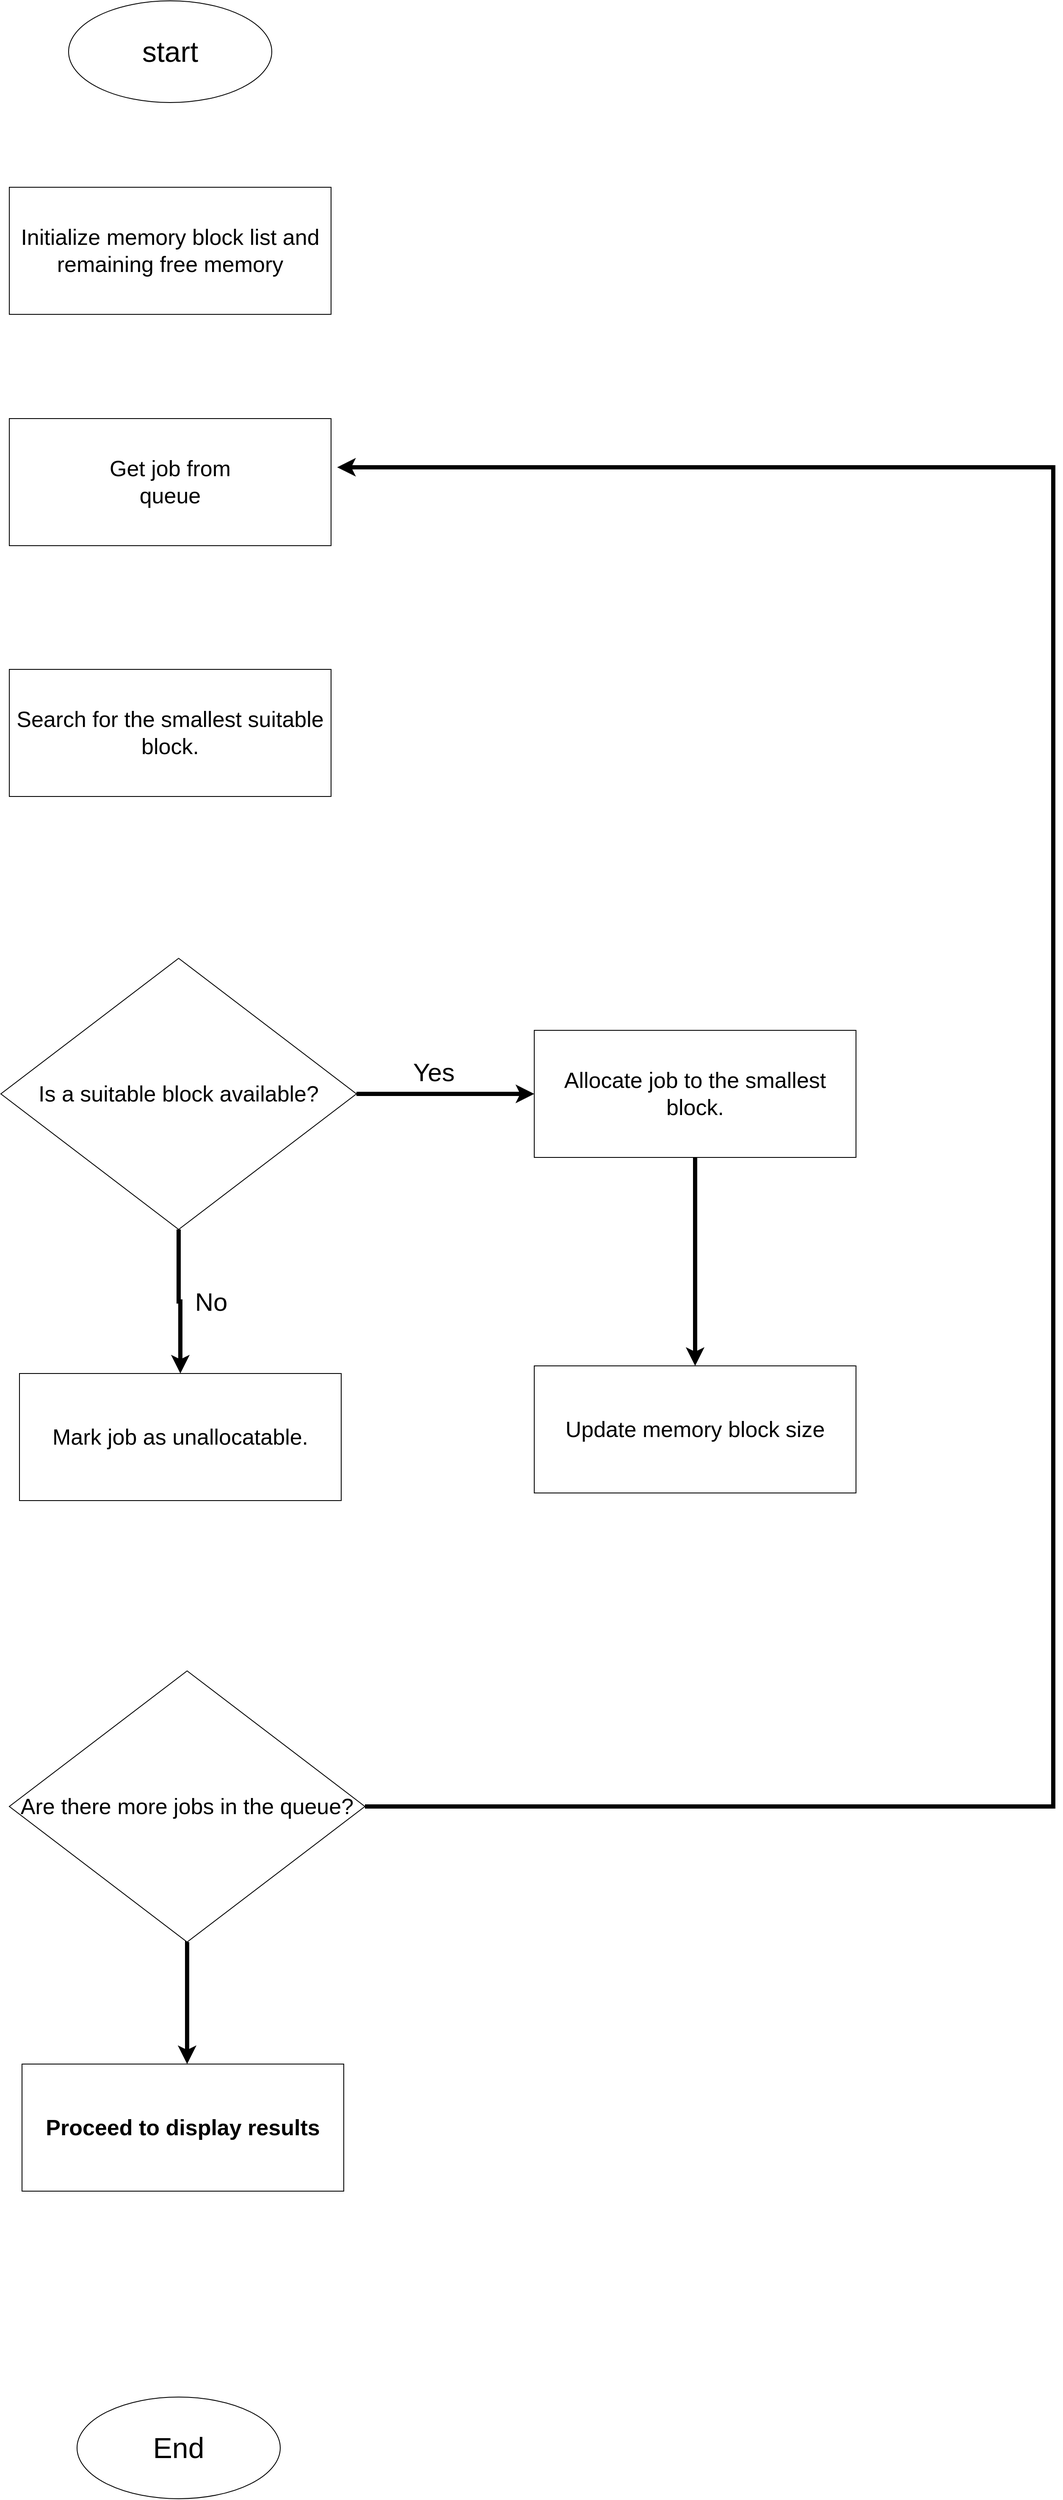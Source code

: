 <mxfile version="25.0.3">
  <diagram name="Page-1" id="w2s6EJMtueL3KT_GQZpF">
    <mxGraphModel dx="789" dy="422" grid="0" gridSize="10" guides="1" tooltips="1" connect="1" arrows="1" fold="1" page="1" pageScale="1" pageWidth="3937" pageHeight="7874" math="0" shadow="0">
      <root>
        <mxCell id="0" />
        <mxCell id="1" parent="0" />
        <mxCell id="GVcUrMLa3Asdd-cFUx20-1" value="&lt;font style=&quot;font-size: 34px;&quot;&gt;start&lt;/font&gt;" style="ellipse;whiteSpace=wrap;html=1;" parent="1" vertex="1">
          <mxGeometry x="600" y="130" width="240" height="120" as="geometry" />
        </mxCell>
        <mxCell id="GVcUrMLa3Asdd-cFUx20-2" value="&lt;font style=&quot;font-size: 26px;&quot;&gt;Initialize memory block list and remaining free memory&lt;/font&gt;" style="rounded=0;whiteSpace=wrap;html=1;" parent="1" vertex="1">
          <mxGeometry x="530" y="350" width="380" height="150" as="geometry" />
        </mxCell>
        <mxCell id="GVcUrMLa3Asdd-cFUx20-4" value="&lt;span style=&quot;font-size: 26px;&quot;&gt;Get job from&lt;/span&gt;&lt;div&gt;&lt;span style=&quot;font-size: 26px;&quot;&gt;queue&lt;/span&gt;&lt;/div&gt;" style="rounded=0;whiteSpace=wrap;html=1;" parent="1" vertex="1">
          <mxGeometry x="530" y="623" width="380" height="150" as="geometry" />
        </mxCell>
        <mxCell id="GVcUrMLa3Asdd-cFUx20-5" value="&lt;div&gt;&lt;font style=&quot;font-size: 26px;&quot;&gt;Search for the smallest suitable block.&lt;/font&gt;&lt;br&gt;&lt;/div&gt;" style="rounded=0;whiteSpace=wrap;html=1;" parent="1" vertex="1">
          <mxGeometry x="530" y="919" width="380" height="150" as="geometry" />
        </mxCell>
        <mxCell id="GVcUrMLa3Asdd-cFUx20-15" style="edgeStyle=orthogonalEdgeStyle;rounded=0;orthogonalLoop=1;jettySize=auto;html=1;entryX=0;entryY=0.5;entryDx=0;entryDy=0;strokeWidth=5;" parent="1" source="GVcUrMLa3Asdd-cFUx20-6" target="GVcUrMLa3Asdd-cFUx20-7" edge="1">
          <mxGeometry relative="1" as="geometry" />
        </mxCell>
        <mxCell id="GVcUrMLa3Asdd-cFUx20-18" style="edgeStyle=orthogonalEdgeStyle;rounded=0;orthogonalLoop=1;jettySize=auto;html=1;strokeWidth=5;" parent="1" source="GVcUrMLa3Asdd-cFUx20-6" target="GVcUrMLa3Asdd-cFUx20-9" edge="1">
          <mxGeometry relative="1" as="geometry" />
        </mxCell>
        <mxCell id="GVcUrMLa3Asdd-cFUx20-6" value="&lt;font style=&quot;font-size: 26px;&quot;&gt;Is a suitable block available?&lt;/font&gt;" style="rhombus;whiteSpace=wrap;html=1;" parent="1" vertex="1">
          <mxGeometry x="520" y="1260" width="420" height="320" as="geometry" />
        </mxCell>
        <mxCell id="GVcUrMLa3Asdd-cFUx20-16" style="edgeStyle=orthogonalEdgeStyle;rounded=0;orthogonalLoop=1;jettySize=auto;html=1;entryX=0.5;entryY=0;entryDx=0;entryDy=0;strokeWidth=5;" parent="1" source="GVcUrMLa3Asdd-cFUx20-7" target="GVcUrMLa3Asdd-cFUx20-8" edge="1">
          <mxGeometry relative="1" as="geometry" />
        </mxCell>
        <mxCell id="GVcUrMLa3Asdd-cFUx20-7" value="&lt;div&gt;&lt;font style=&quot;font-size: 26px;&quot;&gt;Allocate job to the smallest block.&lt;/font&gt;&lt;br&gt;&lt;/div&gt;" style="rounded=0;whiteSpace=wrap;html=1;" parent="1" vertex="1">
          <mxGeometry x="1150" y="1345" width="380" height="150" as="geometry" />
        </mxCell>
        <mxCell id="GVcUrMLa3Asdd-cFUx20-8" value="&lt;div&gt;&lt;font style=&quot;font-size: 26px;&quot;&gt;Update memory block size&lt;/font&gt;&lt;br&gt;&lt;/div&gt;" style="rounded=0;whiteSpace=wrap;html=1;" parent="1" vertex="1">
          <mxGeometry x="1150" y="1741" width="380" height="150" as="geometry" />
        </mxCell>
        <mxCell id="GVcUrMLa3Asdd-cFUx20-9" value="&lt;div&gt;&lt;font style=&quot;font-size: 26px;&quot;&gt;Mark job as unallocatable.&lt;/font&gt;&lt;br&gt;&lt;/div&gt;" style="rounded=0;whiteSpace=wrap;html=1;" parent="1" vertex="1">
          <mxGeometry x="542" y="1750" width="380" height="150" as="geometry" />
        </mxCell>
        <mxCell id="TUUPp94Wca-i6aW7mwHr-2" style="edgeStyle=orthogonalEdgeStyle;rounded=0;orthogonalLoop=1;jettySize=auto;html=1;strokeWidth=5;" edge="1" parent="1">
          <mxGeometry relative="1" as="geometry">
            <mxPoint x="741" y="2421" as="sourcePoint" />
            <mxPoint x="740" y="2565" as="targetPoint" />
            <Array as="points">
              <mxPoint x="740" y="2421" />
            </Array>
          </mxGeometry>
        </mxCell>
        <mxCell id="GVcUrMLa3Asdd-cFUx20-10" value="&lt;font style=&quot;font-size: 26px;&quot;&gt;Are there more jobs in the queue?&lt;/font&gt;" style="rhombus;whiteSpace=wrap;html=1;" parent="1" vertex="1">
          <mxGeometry x="530" y="2101" width="420" height="320" as="geometry" />
        </mxCell>
        <mxCell id="GVcUrMLa3Asdd-cFUx20-12" value="&lt;div&gt;&lt;span style=&quot;font-size: 26px;&quot;&gt;&lt;b&gt;Proceed to display results&lt;/b&gt;&lt;/span&gt;&lt;/div&gt;" style="rounded=0;whiteSpace=wrap;html=1;" parent="1" vertex="1">
          <mxGeometry x="545" y="2565" width="380" height="150" as="geometry" />
        </mxCell>
        <mxCell id="GVcUrMLa3Asdd-cFUx20-13" value="&lt;span style=&quot;font-size: 34px;&quot;&gt;End&lt;/span&gt;" style="ellipse;whiteSpace=wrap;html=1;" parent="1" vertex="1">
          <mxGeometry x="610" y="2958" width="240" height="120" as="geometry" />
        </mxCell>
        <mxCell id="GVcUrMLa3Asdd-cFUx20-17" value="&lt;font style=&quot;font-size: 30px;&quot;&gt;Yes&lt;/font&gt;" style="text;html=1;align=center;verticalAlign=middle;resizable=0;points=[];autosize=1;strokeColor=none;fillColor=none;" parent="1" vertex="1">
          <mxGeometry x="997" y="1370" width="67" height="48" as="geometry" />
        </mxCell>
        <mxCell id="GVcUrMLa3Asdd-cFUx20-19" value="&lt;span style=&quot;font-size: 30px;&quot;&gt;No&lt;/span&gt;" style="text;html=1;align=center;verticalAlign=middle;resizable=0;points=[];autosize=1;strokeColor=none;fillColor=none;" parent="1" vertex="1">
          <mxGeometry x="740" y="1641" width="56" height="48" as="geometry" />
        </mxCell>
        <mxCell id="TUUPp94Wca-i6aW7mwHr-1" style="edgeStyle=orthogonalEdgeStyle;rounded=0;orthogonalLoop=1;jettySize=auto;html=1;entryX=1.019;entryY=0.383;entryDx=0;entryDy=0;entryPerimeter=0;strokeWidth=5;exitX=1;exitY=0.5;exitDx=0;exitDy=0;" edge="1" parent="1" source="GVcUrMLa3Asdd-cFUx20-10" target="GVcUrMLa3Asdd-cFUx20-4">
          <mxGeometry relative="1" as="geometry">
            <Array as="points">
              <mxPoint x="1763" y="2261" />
              <mxPoint x="1763" y="681" />
            </Array>
          </mxGeometry>
        </mxCell>
      </root>
    </mxGraphModel>
  </diagram>
</mxfile>
